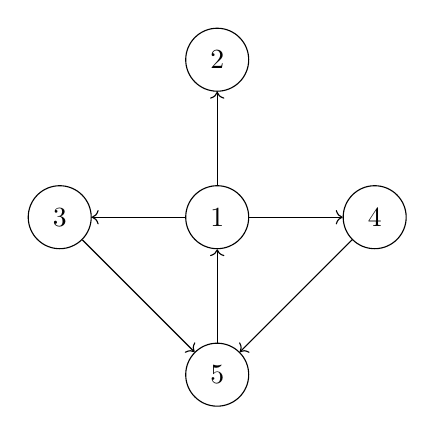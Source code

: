 \begin{tikzpicture}[->,every node/.style={shape=circle, draw, minimum size=8mm},node distance=2cm]
    \node (1) {1};
    \node (2) [above of=1] {2};
    \node (3) [left of=1] {3};
    \node (4) [right of=1] {4};
    \node (5) [below  of=1] {5};

    \path (1) edge (2)
          (1) edge (3)
          (1) edge (4)
          (3) edge (5)
          (4) edge (5)
          (5) edge (1);
\end{tikzpicture}